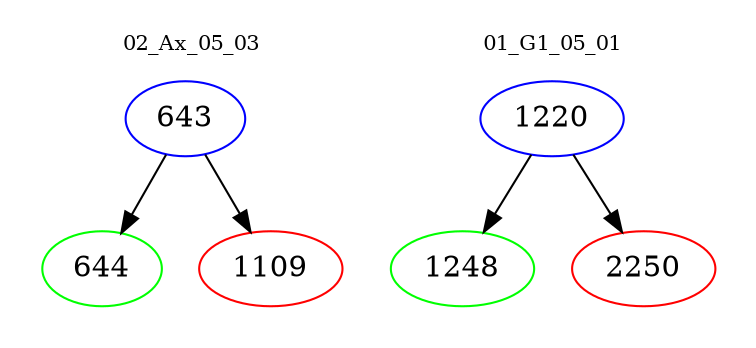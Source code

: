 digraph{
subgraph cluster_0 {
color = white
label = "02_Ax_05_03";
fontsize=10;
T0_643 [label="643", color="blue"]
T0_643 -> T0_644 [color="black"]
T0_644 [label="644", color="green"]
T0_643 -> T0_1109 [color="black"]
T0_1109 [label="1109", color="red"]
}
subgraph cluster_1 {
color = white
label = "01_G1_05_01";
fontsize=10;
T1_1220 [label="1220", color="blue"]
T1_1220 -> T1_1248 [color="black"]
T1_1248 [label="1248", color="green"]
T1_1220 -> T1_2250 [color="black"]
T1_2250 [label="2250", color="red"]
}
}
